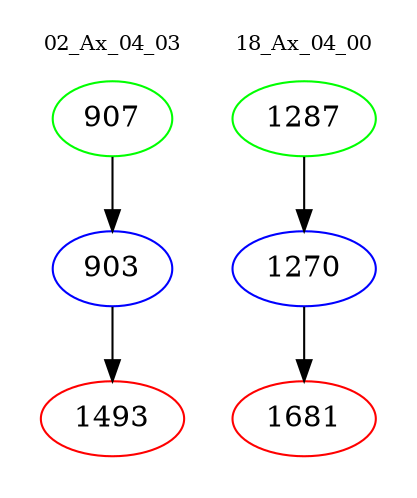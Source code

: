digraph{
subgraph cluster_0 {
color = white
label = "02_Ax_04_03";
fontsize=10;
T0_907 [label="907", color="green"]
T0_907 -> T0_903 [color="black"]
T0_903 [label="903", color="blue"]
T0_903 -> T0_1493 [color="black"]
T0_1493 [label="1493", color="red"]
}
subgraph cluster_1 {
color = white
label = "18_Ax_04_00";
fontsize=10;
T1_1287 [label="1287", color="green"]
T1_1287 -> T1_1270 [color="black"]
T1_1270 [label="1270", color="blue"]
T1_1270 -> T1_1681 [color="black"]
T1_1681 [label="1681", color="red"]
}
}
